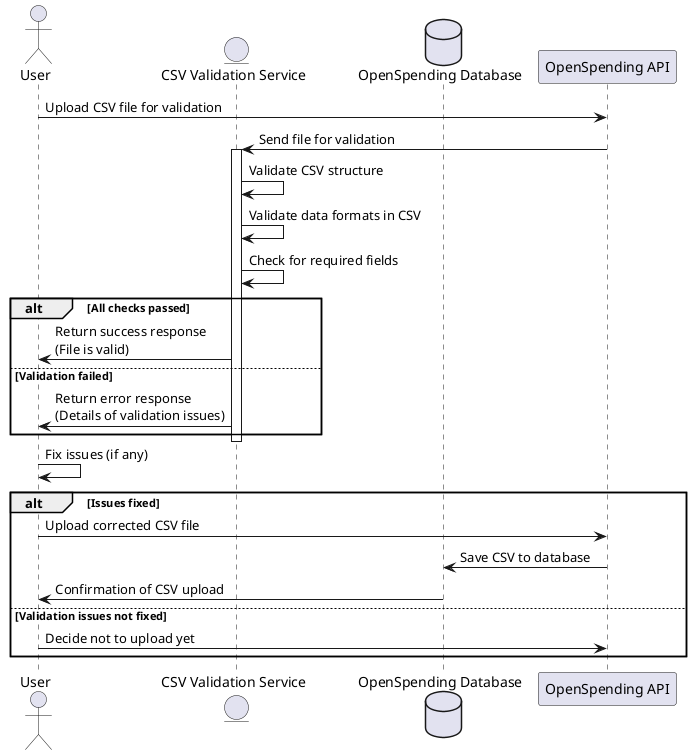 @startuml
actor User as user
entity "CSV Validation Service" as validator
database "OpenSpending Database" as db
participant "OpenSpending API" as api

user -> api : Upload CSV file for validation
api -> validator : Send file for validation
activate validator

validator -> validator : Validate CSV structure
validator -> validator : Validate data formats in CSV
validator -> validator : Check for required fields
alt All checks passed
    validator -> user : Return success response\n(File is valid)
else Validation failed
    validator -> user : Return error response\n(Details of validation issues)
end

deactivate validator

user -> user : Fix issues (if any)
alt Issues fixed
    user -> api : Upload corrected CSV file
    api -> db : Save CSV to database
    db -> user : Confirmation of CSV upload
else Validation issues not fixed
    user -> api : Decide not to upload yet
end

@enduml
